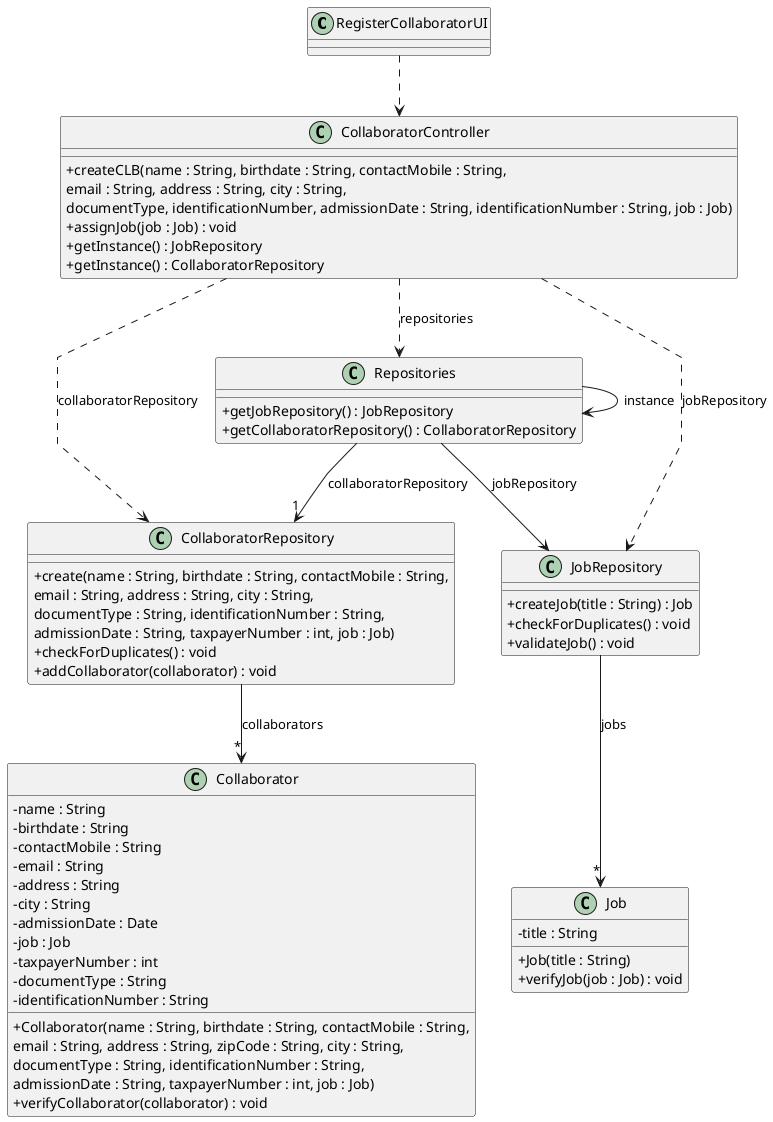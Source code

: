 @startuml
skinparam packageStyle rectangle
skinparam shadowing false
skinparam linetype polyline


skinparam classAttributeIconSize 0

'left to right direction

class RegisterCollaboratorUI {
}

class CollaboratorController {
    + createCLB(name : String, birthdate : String, contactMobile : String,\nemail : String, address : String, city : String,\ndocumentType, identificationNumber, admissionDate : String, identificationNumber : String, job : Job)
    + assignJob(job : Job) : void
    + getInstance() : JobRepository
    + getInstance() : CollaboratorRepository

}

class Repositories {
    +getJobRepository() : JobRepository
    +getCollaboratorRepository() : CollaboratorRepository
}



class CollaboratorRepository {
    + create(name : String, birthdate : String, contactMobile : String,\nemail : String, address : String, city : String,\ndocumentType : String, identificationNumber : String, \nadmissionDate : String, taxpayerNumber : int, job : Job)
    + checkForDuplicates() : void
    + addCollaborator(collaborator) : void

}

class JobRepository {
    +createJob(title : String) : Job
    +checkForDuplicates() : void
    +validateJob() : void
}

class Collaborator {
    - name : String
    - birthdate : String
    - contactMobile : String
    - email : String
    - address : String
    - city : String
    - admissionDate : Date
    - job : Job
    - taxpayerNumber : int
    + Collaborator(name : String, birthdate : String, contactMobile : String,\nemail : String, address : String, zipCode : String, city : String,\ndocumentType : String, identificationNumber : String, \nadmissionDate : String, taxpayerNumber : int, job : Job)
    + verifyCollaborator(collaborator) : void
    - documentType : String
    - identificationNumber : String
}

class Job {
    - title : String
    + Job(title : String)
    +verifyJob(job : Job) : void
}



RegisterCollaboratorUI ..> CollaboratorController

CollaboratorController ..> Repositories : repositories
Repositories --> Repositories : instance
Repositories --> JobRepository : jobRepository
Repositories --> "1"CollaboratorRepository : collaboratorRepository
CollaboratorRepository --> "*" Collaborator : collaborators
CollaboratorController ..> CollaboratorRepository : collaboratorRepository
CollaboratorController ..> JobRepository : jobRepository
JobRepository --> "*" Job : jobs


@enduml